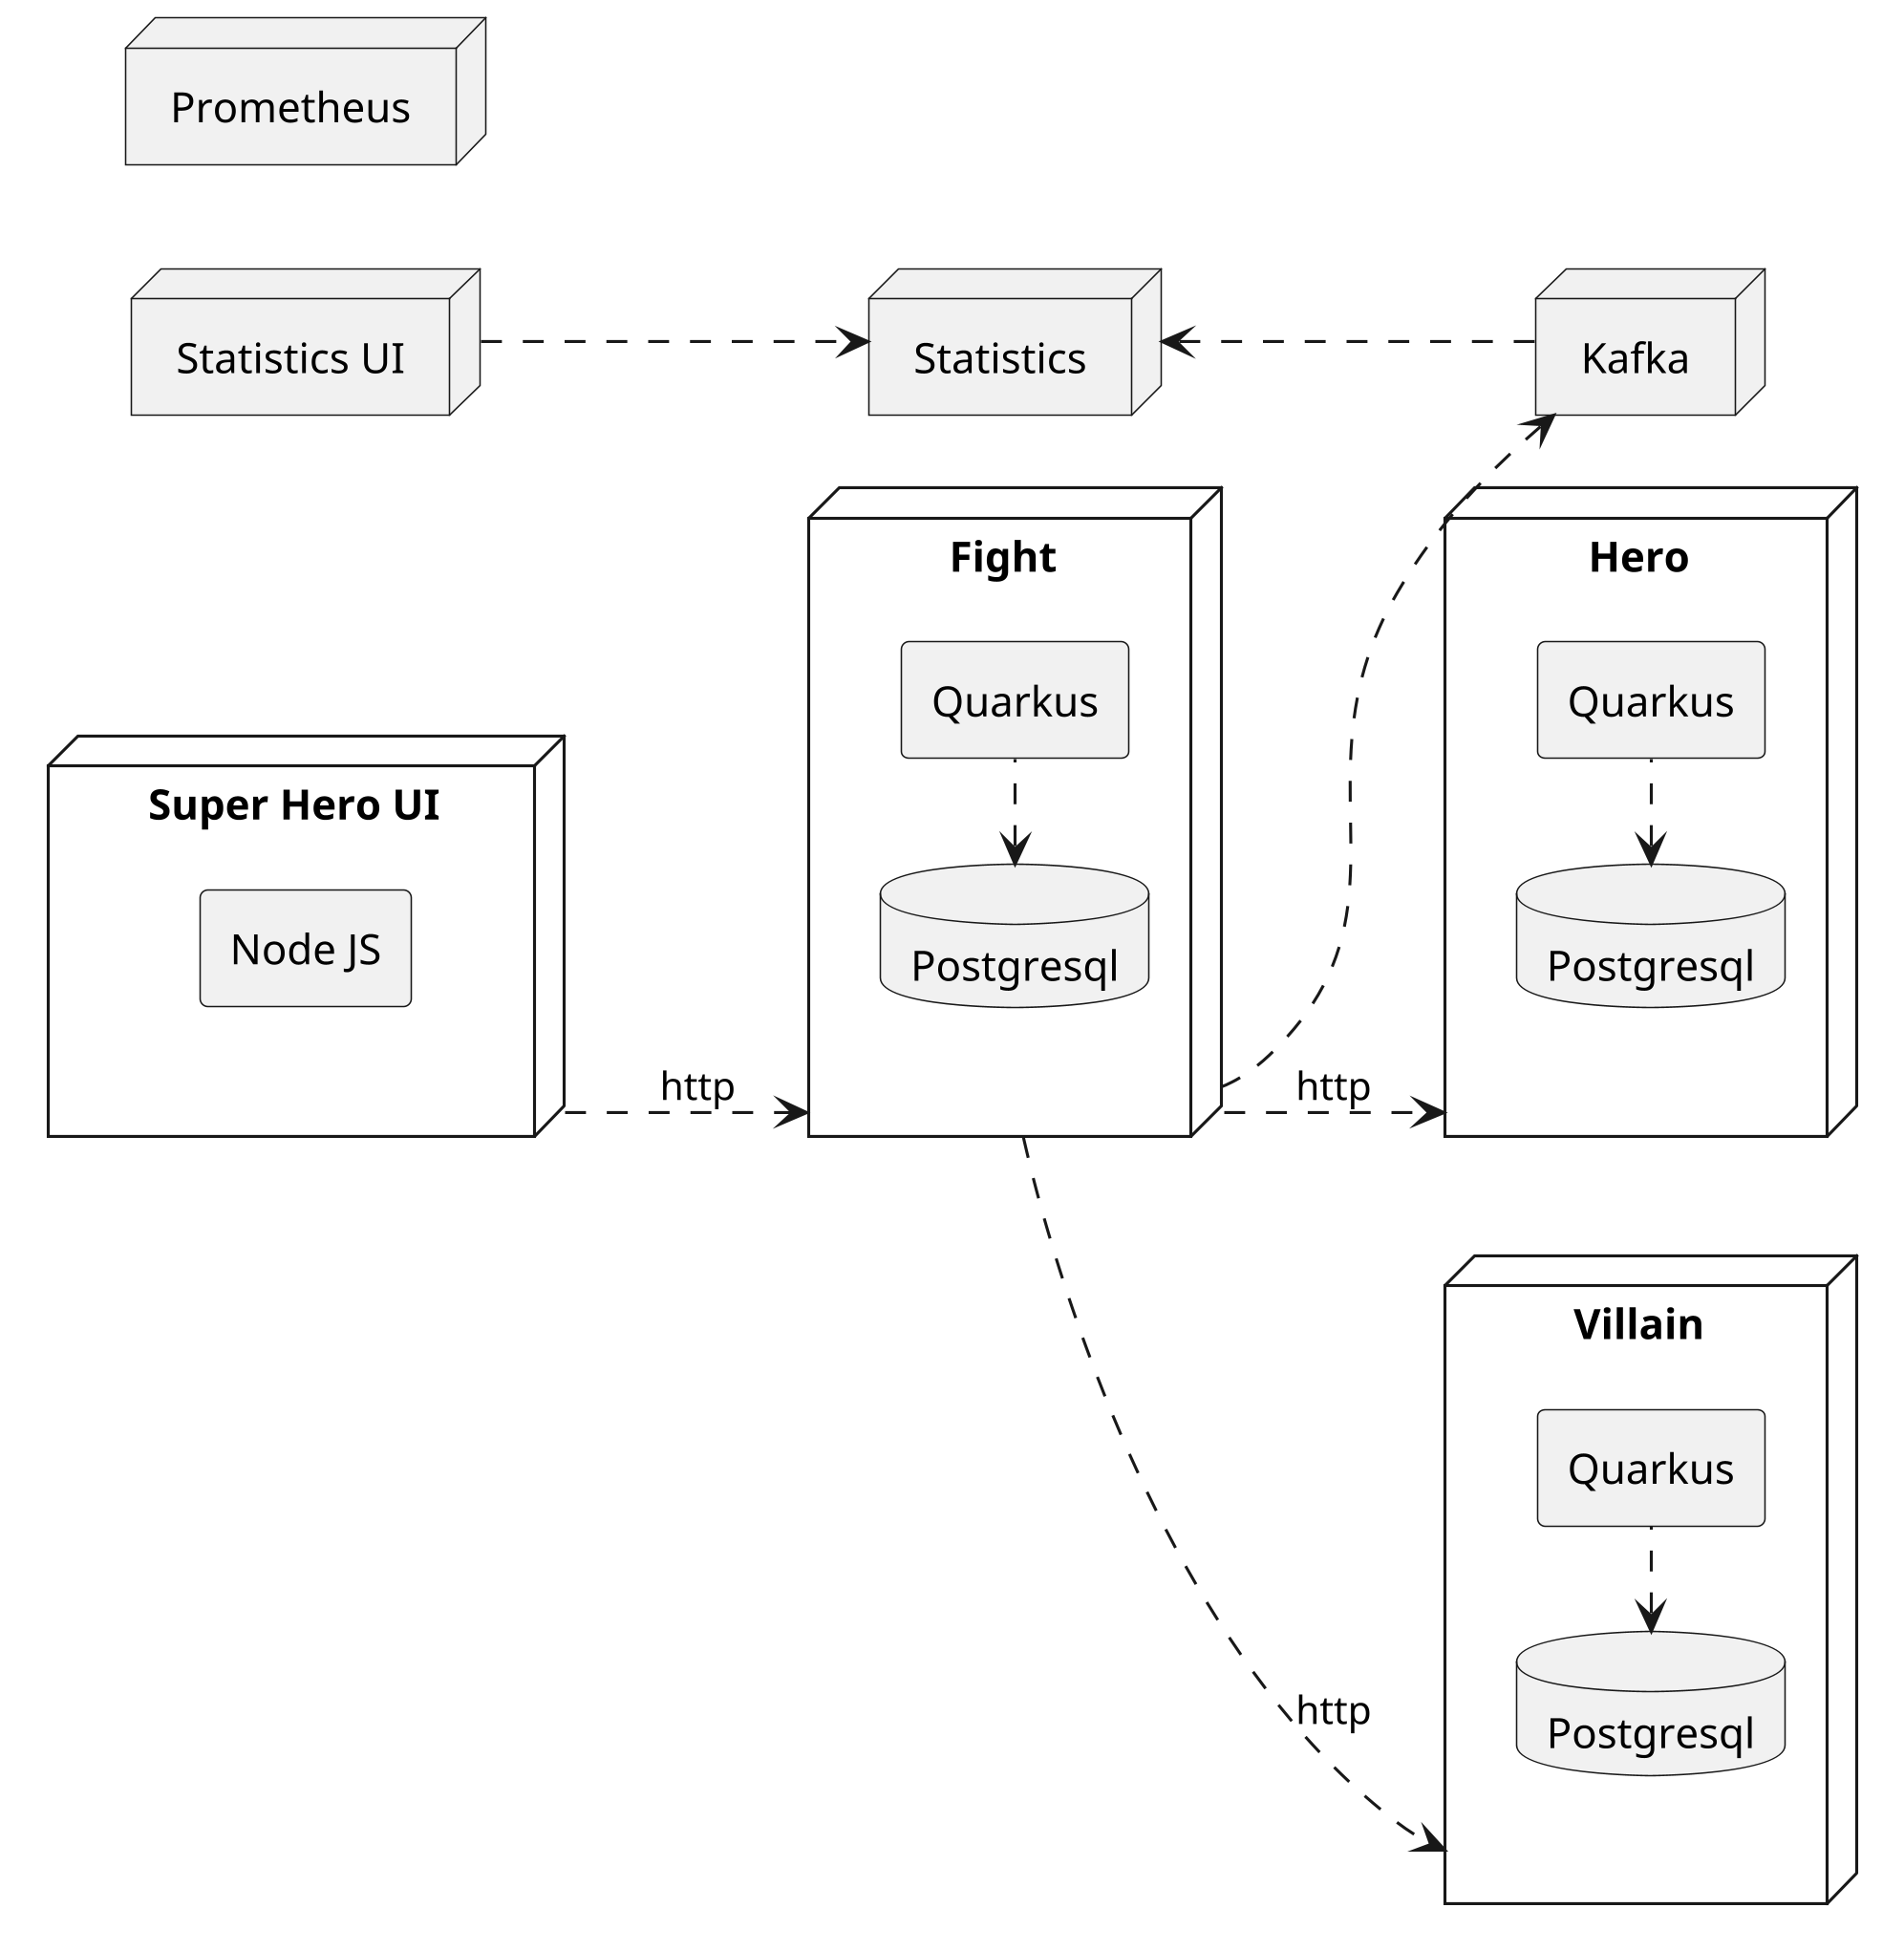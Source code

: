 @startuml
skinparam dpi 300
allow_mixing

left to right direction

node "Prometheus" as prom {
}

node "Super Hero UI" as ui {
    agent "Node JS" as uiNodejs
}

node "Statistics UI" as admin {
}

node "Hero" as hero {
    agent "Quarkus" as heroQuarkus
    database "Postgresql" as heroPostgresql
    heroQuarkus .up> heroPostgresql
}

node "Villain" as villain {
    agent "Quarkus" as villainQuarkus
    database "Postgresql" as villainPostgresql
    villainQuarkus .up> villainPostgresql
}

node "Fight" as fight {
    agent "Quarkus" as fightQuarkus
    database "Postgresql" as fightPostgresql
    fightQuarkus .up> fightPostgresql
}

node "Statistics" as stat {
    agent "Quarkus" as fightQuarkus
}

node "Kafka" as kafka {
}

stat <.. kafka
ui ..> fight : http
admin ..> stat
fight ..> kafka
fight ..> hero : http
fight ..> villain : http
@enduml
